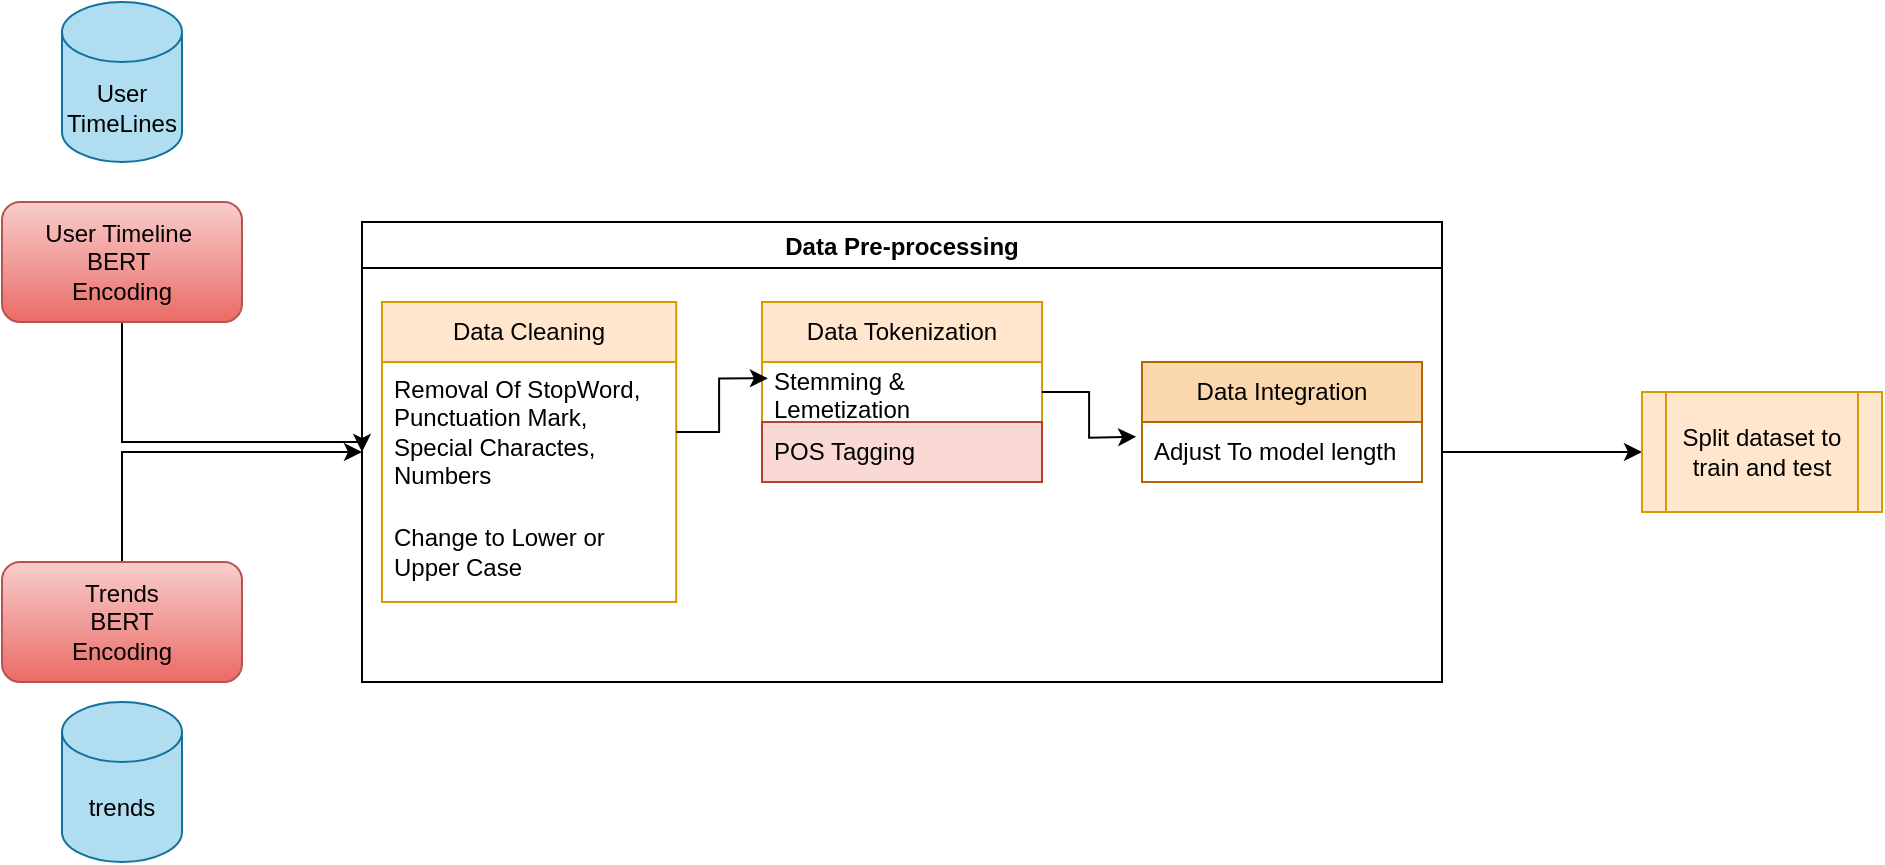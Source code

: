 <mxfile version="24.8.6">
  <diagram name="Page-1" id="MF2260zbiOfD4v7ZFwnY">
    <mxGraphModel dx="740" dy="363" grid="1" gridSize="10" guides="1" tooltips="1" connect="1" arrows="1" fold="1" page="1" pageScale="1" pageWidth="2336" pageHeight="1654" math="0" shadow="0">
      <root>
        <mxCell id="0" />
        <mxCell id="1" parent="0" />
        <mxCell id="5bxbunjj5vEptI5vn-1S-1" value="User TimeLines" style="shape=cylinder3;whiteSpace=wrap;html=1;boundedLbl=1;backgroundOutline=1;size=15;fillColor=#b1ddf0;strokeColor=#10739e;" vertex="1" parent="1">
          <mxGeometry x="180" y="130" width="60" height="80" as="geometry" />
        </mxCell>
        <mxCell id="5bxbunjj5vEptI5vn-1S-2" value="trends" style="shape=cylinder3;whiteSpace=wrap;html=1;boundedLbl=1;backgroundOutline=1;size=15;fillColor=#b1ddf0;strokeColor=#10739e;" vertex="1" parent="1">
          <mxGeometry x="180" y="480" width="60" height="80" as="geometry" />
        </mxCell>
        <mxCell id="5bxbunjj5vEptI5vn-1S-8" style="edgeStyle=orthogonalEdgeStyle;rounded=0;orthogonalLoop=1;jettySize=auto;html=1;entryX=0;entryY=0.5;entryDx=0;entryDy=0;" edge="1" parent="1" source="5bxbunjj5vEptI5vn-1S-3" target="5bxbunjj5vEptI5vn-1S-6">
          <mxGeometry relative="1" as="geometry">
            <Array as="points">
              <mxPoint x="210" y="350" />
              <mxPoint x="330" y="350" />
            </Array>
          </mxGeometry>
        </mxCell>
        <mxCell id="5bxbunjj5vEptI5vn-1S-3" value="User Timeline&amp;nbsp;&lt;div&gt;BERT&amp;nbsp;&lt;/div&gt;&lt;div&gt;Encoding&lt;/div&gt;" style="rounded=1;whiteSpace=wrap;html=1;fillColor=#f8cecc;gradientColor=#ea6b66;strokeColor=#b85450;" vertex="1" parent="1">
          <mxGeometry x="150" y="230" width="120" height="60" as="geometry" />
        </mxCell>
        <mxCell id="5bxbunjj5vEptI5vn-1S-9" style="edgeStyle=orthogonalEdgeStyle;rounded=0;orthogonalLoop=1;jettySize=auto;html=1;exitX=0.5;exitY=0;exitDx=0;exitDy=0;entryX=0;entryY=0.5;entryDx=0;entryDy=0;" edge="1" parent="1" source="5bxbunjj5vEptI5vn-1S-4" target="5bxbunjj5vEptI5vn-1S-6">
          <mxGeometry relative="1" as="geometry" />
        </mxCell>
        <mxCell id="5bxbunjj5vEptI5vn-1S-4" value="Trends&lt;div&gt;BERT&lt;/div&gt;&lt;div&gt;Encoding&lt;/div&gt;" style="rounded=1;whiteSpace=wrap;html=1;fillColor=#f8cecc;gradientColor=#ea6b66;strokeColor=#b85450;" vertex="1" parent="1">
          <mxGeometry x="150" y="410" width="120" height="60" as="geometry" />
        </mxCell>
        <mxCell id="5bxbunjj5vEptI5vn-1S-50" style="edgeStyle=orthogonalEdgeStyle;rounded=0;orthogonalLoop=1;jettySize=auto;html=1;" edge="1" parent="1" source="5bxbunjj5vEptI5vn-1S-6" target="5bxbunjj5vEptI5vn-1S-48">
          <mxGeometry relative="1" as="geometry" />
        </mxCell>
        <mxCell id="5bxbunjj5vEptI5vn-1S-6" value="Data Pre-processing" style="swimlane;startSize=23;" vertex="1" parent="1">
          <mxGeometry x="330" y="240" width="540" height="230" as="geometry" />
        </mxCell>
        <mxCell id="5bxbunjj5vEptI5vn-1S-24" value="Data Tokenization" style="swimlane;fontStyle=0;childLayout=stackLayout;horizontal=1;startSize=30;horizontalStack=0;resizeParent=1;resizeParentMax=0;resizeLast=0;collapsible=1;marginBottom=0;whiteSpace=wrap;html=1;fillColor=#ffe6cc;strokeColor=#d79b00;" vertex="1" parent="5bxbunjj5vEptI5vn-1S-6">
          <mxGeometry x="200" y="40" width="140" height="90" as="geometry">
            <mxRectangle x="10" y="55" width="120" height="30" as="alternateBounds" />
          </mxGeometry>
        </mxCell>
        <mxCell id="5bxbunjj5vEptI5vn-1S-25" value="Stemming &amp;amp; Lemetization" style="text;strokeColor=none;fillColor=none;align=left;verticalAlign=middle;spacingLeft=4;spacingRight=4;overflow=hidden;points=[[0,0.5],[1,0.5]];portConstraint=eastwest;rotatable=0;whiteSpace=wrap;html=1;" vertex="1" parent="5bxbunjj5vEptI5vn-1S-24">
          <mxGeometry y="30" width="140" height="30" as="geometry" />
        </mxCell>
        <mxCell id="5bxbunjj5vEptI5vn-1S-41" value="POS Tagging" style="text;strokeColor=#ae4132;fillColor=#fad9d5;align=left;verticalAlign=middle;spacingLeft=4;spacingRight=4;overflow=hidden;points=[[0,0.5],[1,0.5]];portConstraint=eastwest;rotatable=0;whiteSpace=wrap;html=1;" vertex="1" parent="5bxbunjj5vEptI5vn-1S-24">
          <mxGeometry y="60" width="140" height="30" as="geometry" />
        </mxCell>
        <mxCell id="5bxbunjj5vEptI5vn-1S-11" value="Data Cleaning" style="swimlane;fontStyle=0;childLayout=stackLayout;horizontal=1;startSize=30;horizontalStack=0;resizeParent=1;resizeParentMax=0;resizeLast=0;collapsible=1;marginBottom=0;whiteSpace=wrap;html=1;fillColor=#ffe6cc;strokeColor=#d79b00;aspect=fixed;" vertex="1" parent="5bxbunjj5vEptI5vn-1S-6">
          <mxGeometry x="10" y="40" width="147.11" height="150" as="geometry">
            <mxRectangle x="10" y="55" width="120" height="30" as="alternateBounds" />
          </mxGeometry>
        </mxCell>
        <mxCell id="5bxbunjj5vEptI5vn-1S-12" value="Removal Of StopWord, Punctuation Mark, Special Charactes, Numbers" style="text;strokeColor=none;fillColor=none;align=left;verticalAlign=middle;spacingLeft=4;spacingRight=4;overflow=hidden;points=[[0,0.5],[1,0.5]];portConstraint=eastwest;rotatable=0;whiteSpace=wrap;html=1;" vertex="1" parent="5bxbunjj5vEptI5vn-1S-11">
          <mxGeometry y="30" width="147.11" height="70" as="geometry" />
        </mxCell>
        <mxCell id="5bxbunjj5vEptI5vn-1S-33" value="Change to Lower or Upper Case" style="text;strokeColor=none;fillColor=none;align=left;verticalAlign=middle;spacingLeft=4;spacingRight=4;overflow=hidden;points=[[0,0.5],[1,0.5]];portConstraint=eastwest;rotatable=0;whiteSpace=wrap;html=1;aspect=fixed;" vertex="1" parent="5bxbunjj5vEptI5vn-1S-11">
          <mxGeometry y="100" width="147.11" height="50" as="geometry" />
        </mxCell>
        <mxCell id="5bxbunjj5vEptI5vn-1S-42" value="Data Integration" style="swimlane;fontStyle=0;childLayout=stackLayout;horizontal=1;startSize=30;horizontalStack=0;resizeParent=1;resizeParentMax=0;resizeLast=0;collapsible=1;marginBottom=0;whiteSpace=wrap;html=1;fillColor=#fad7ac;strokeColor=#b46504;" vertex="1" parent="5bxbunjj5vEptI5vn-1S-6">
          <mxGeometry x="390" y="70" width="140" height="60" as="geometry" />
        </mxCell>
        <mxCell id="5bxbunjj5vEptI5vn-1S-43" value="Adjust To model length" style="text;strokeColor=none;fillColor=none;align=left;verticalAlign=middle;spacingLeft=4;spacingRight=4;overflow=hidden;points=[[0,0.5],[1,0.5]];portConstraint=eastwest;rotatable=0;whiteSpace=wrap;html=1;" vertex="1" parent="5bxbunjj5vEptI5vn-1S-42">
          <mxGeometry y="30" width="140" height="30" as="geometry" />
        </mxCell>
        <mxCell id="5bxbunjj5vEptI5vn-1S-46" style="edgeStyle=orthogonalEdgeStyle;rounded=0;orthogonalLoop=1;jettySize=auto;html=1;exitX=1;exitY=0.5;exitDx=0;exitDy=0;entryX=0.021;entryY=0.272;entryDx=0;entryDy=0;entryPerimeter=0;" edge="1" parent="5bxbunjj5vEptI5vn-1S-6" source="5bxbunjj5vEptI5vn-1S-12" target="5bxbunjj5vEptI5vn-1S-25">
          <mxGeometry relative="1" as="geometry" />
        </mxCell>
        <mxCell id="5bxbunjj5vEptI5vn-1S-47" style="edgeStyle=orthogonalEdgeStyle;rounded=0;orthogonalLoop=1;jettySize=auto;html=1;exitX=1;exitY=0.5;exitDx=0;exitDy=0;entryX=-0.021;entryY=0.247;entryDx=0;entryDy=0;entryPerimeter=0;" edge="1" parent="5bxbunjj5vEptI5vn-1S-6" source="5bxbunjj5vEptI5vn-1S-24">
          <mxGeometry relative="1" as="geometry">
            <mxPoint x="387.06" y="107.41" as="targetPoint" />
          </mxGeometry>
        </mxCell>
        <mxCell id="5bxbunjj5vEptI5vn-1S-48" value="Split dataset to train and test" style="shape=process;whiteSpace=wrap;html=1;backgroundOutline=1;fillColor=#ffe6cc;strokeColor=#d79b00;" vertex="1" parent="1">
          <mxGeometry x="970" y="325" width="120" height="60" as="geometry" />
        </mxCell>
      </root>
    </mxGraphModel>
  </diagram>
</mxfile>
